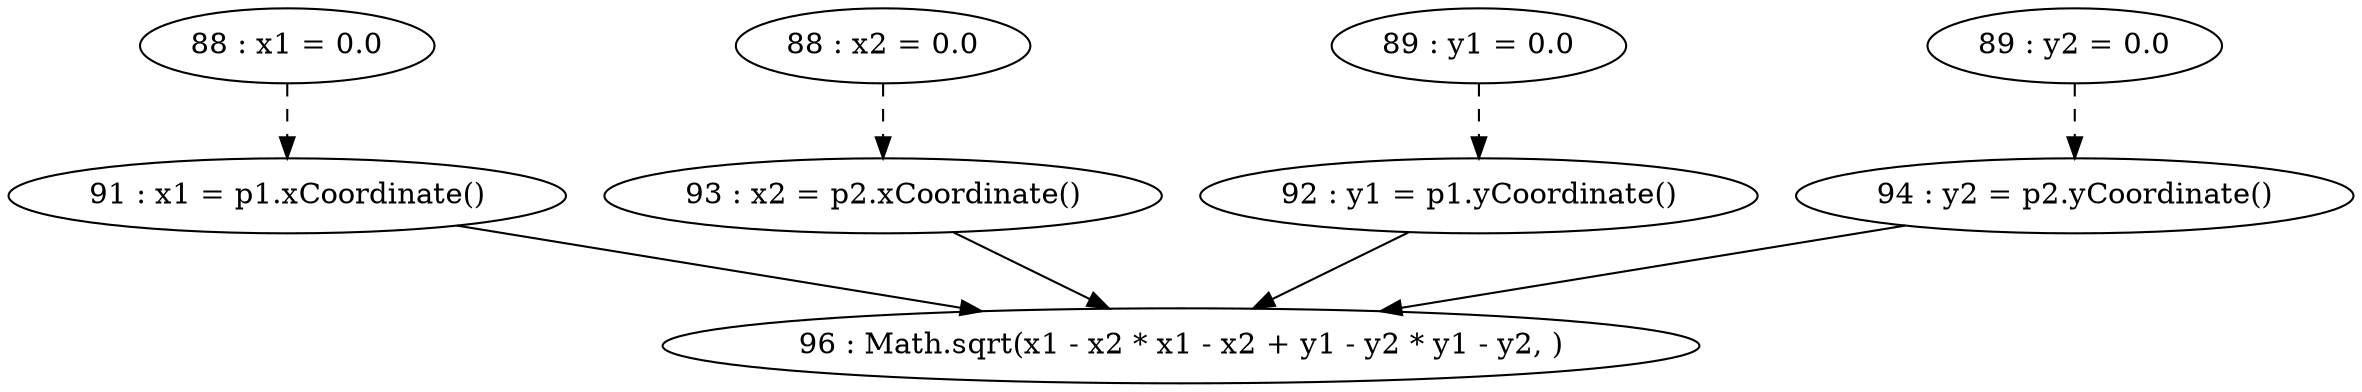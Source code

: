 digraph G {
"88 : x1 = 0.0"
"88 : x1 = 0.0" -> "91 : x1 = p1.xCoordinate()" [style=dashed]
"88 : x2 = 0.0"
"88 : x2 = 0.0" -> "93 : x2 = p2.xCoordinate()" [style=dashed]
"89 : y1 = 0.0"
"89 : y1 = 0.0" -> "92 : y1 = p1.yCoordinate()" [style=dashed]
"89 : y2 = 0.0"
"89 : y2 = 0.0" -> "94 : y2 = p2.yCoordinate()" [style=dashed]
"91 : x1 = p1.xCoordinate()"
"91 : x1 = p1.xCoordinate()" -> "96 : Math.sqrt(x1 - x2 * x1 - x2 + y1 - y2 * y1 - y2, )"
"92 : y1 = p1.yCoordinate()"
"92 : y1 = p1.yCoordinate()" -> "96 : Math.sqrt(x1 - x2 * x1 - x2 + y1 - y2 * y1 - y2, )"
"93 : x2 = p2.xCoordinate()"
"93 : x2 = p2.xCoordinate()" -> "96 : Math.sqrt(x1 - x2 * x1 - x2 + y1 - y2 * y1 - y2, )"
"94 : y2 = p2.yCoordinate()"
"94 : y2 = p2.yCoordinate()" -> "96 : Math.sqrt(x1 - x2 * x1 - x2 + y1 - y2 * y1 - y2, )"
"96 : Math.sqrt(x1 - x2 * x1 - x2 + y1 - y2 * y1 - y2, )"
}